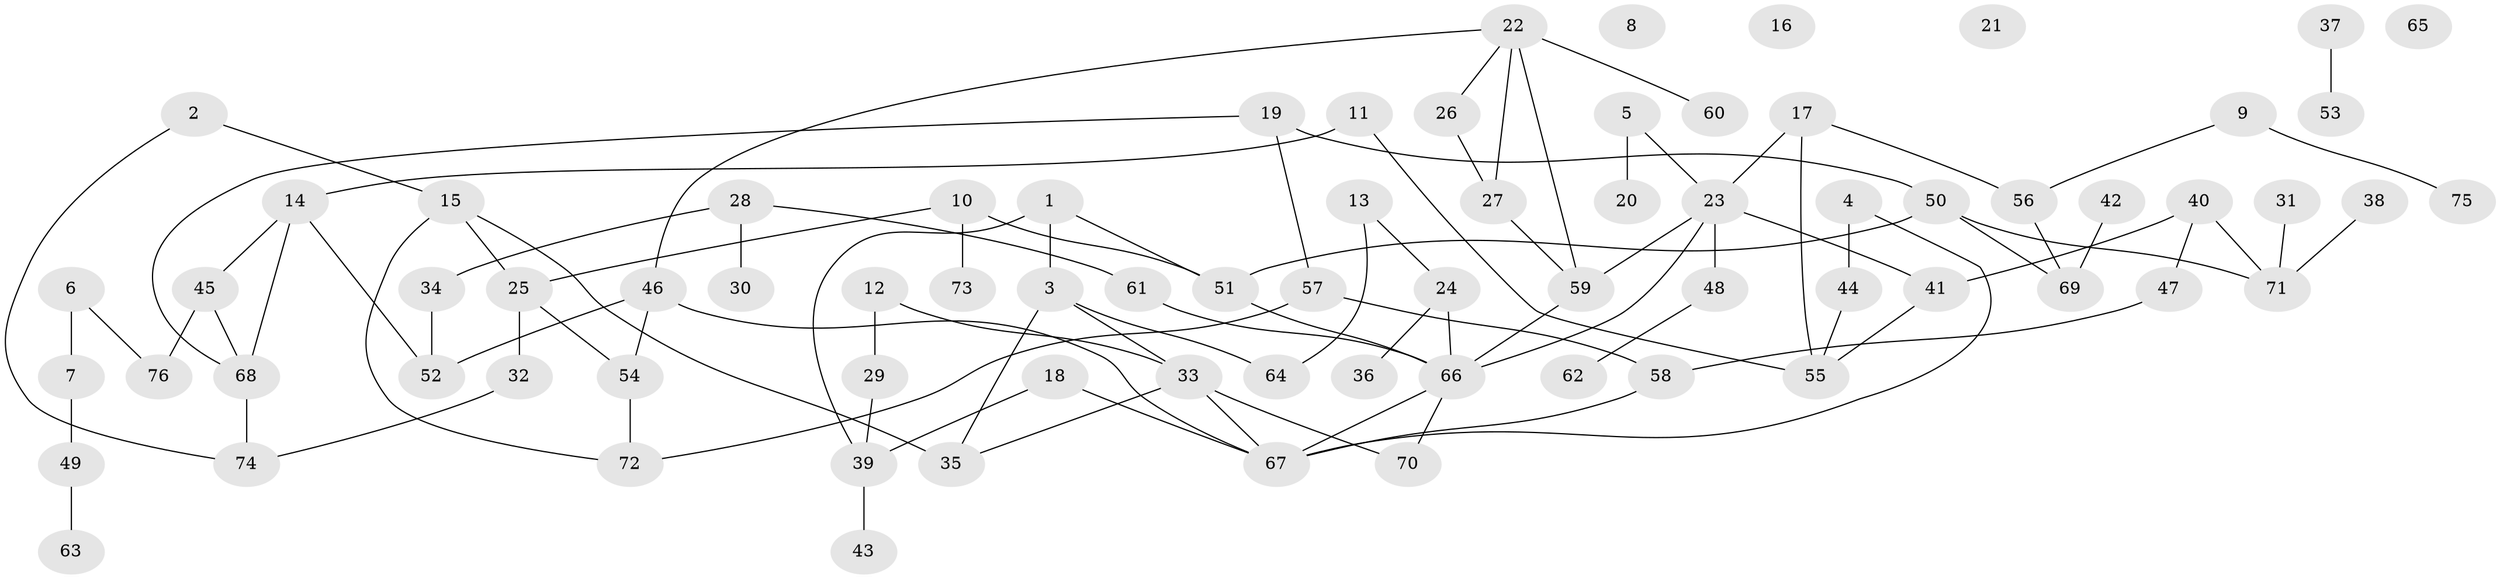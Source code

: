 // Generated by graph-tools (version 1.1) at 2025/25/03/09/25 03:25:23]
// undirected, 76 vertices, 96 edges
graph export_dot {
graph [start="1"]
  node [color=gray90,style=filled];
  1;
  2;
  3;
  4;
  5;
  6;
  7;
  8;
  9;
  10;
  11;
  12;
  13;
  14;
  15;
  16;
  17;
  18;
  19;
  20;
  21;
  22;
  23;
  24;
  25;
  26;
  27;
  28;
  29;
  30;
  31;
  32;
  33;
  34;
  35;
  36;
  37;
  38;
  39;
  40;
  41;
  42;
  43;
  44;
  45;
  46;
  47;
  48;
  49;
  50;
  51;
  52;
  53;
  54;
  55;
  56;
  57;
  58;
  59;
  60;
  61;
  62;
  63;
  64;
  65;
  66;
  67;
  68;
  69;
  70;
  71;
  72;
  73;
  74;
  75;
  76;
  1 -- 3;
  1 -- 39;
  1 -- 51;
  2 -- 15;
  2 -- 74;
  3 -- 33;
  3 -- 35;
  3 -- 64;
  4 -- 44;
  4 -- 67;
  5 -- 20;
  5 -- 23;
  6 -- 7;
  6 -- 76;
  7 -- 49;
  9 -- 56;
  9 -- 75;
  10 -- 25;
  10 -- 51;
  10 -- 73;
  11 -- 14;
  11 -- 55;
  12 -- 29;
  12 -- 33;
  13 -- 24;
  13 -- 64;
  14 -- 45;
  14 -- 52;
  14 -- 68;
  15 -- 25;
  15 -- 35;
  15 -- 72;
  17 -- 23;
  17 -- 55;
  17 -- 56;
  18 -- 39;
  18 -- 67;
  19 -- 50;
  19 -- 57;
  19 -- 68;
  22 -- 26;
  22 -- 27;
  22 -- 46;
  22 -- 59;
  22 -- 60;
  23 -- 41;
  23 -- 48;
  23 -- 59;
  23 -- 66;
  24 -- 36;
  24 -- 66;
  25 -- 32;
  25 -- 54;
  26 -- 27;
  27 -- 59;
  28 -- 30;
  28 -- 34;
  28 -- 61;
  29 -- 39;
  31 -- 71;
  32 -- 74;
  33 -- 35;
  33 -- 67;
  33 -- 70;
  34 -- 52;
  37 -- 53;
  38 -- 71;
  39 -- 43;
  40 -- 41;
  40 -- 47;
  40 -- 71;
  41 -- 55;
  42 -- 69;
  44 -- 55;
  45 -- 68;
  45 -- 76;
  46 -- 52;
  46 -- 54;
  46 -- 67;
  47 -- 58;
  48 -- 62;
  49 -- 63;
  50 -- 51;
  50 -- 69;
  50 -- 71;
  51 -- 66;
  54 -- 72;
  56 -- 69;
  57 -- 58;
  57 -- 72;
  58 -- 67;
  59 -- 66;
  61 -- 66;
  66 -- 67;
  66 -- 70;
  68 -- 74;
}
